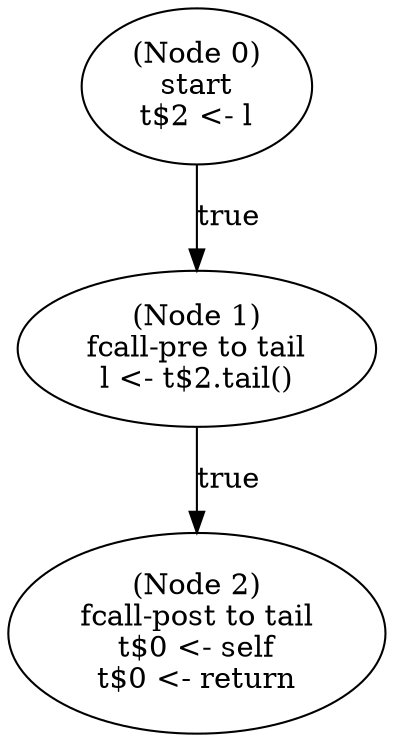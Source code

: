 digraph removeHead_post {
  n0 [label="(Node 0)\nstart\nt$2 <- l\n"];
 n0 -> n1 [label="true"];
  n1 [label="(Node 1)\nfcall-pre to tail\nl <- t$2.tail()\n"];
 n1 -> n2 [label="true"];
  n2 [label="(Node 2)\nfcall-post to tail\nt$0 <- self\nt$0 <- return\n"];
}
